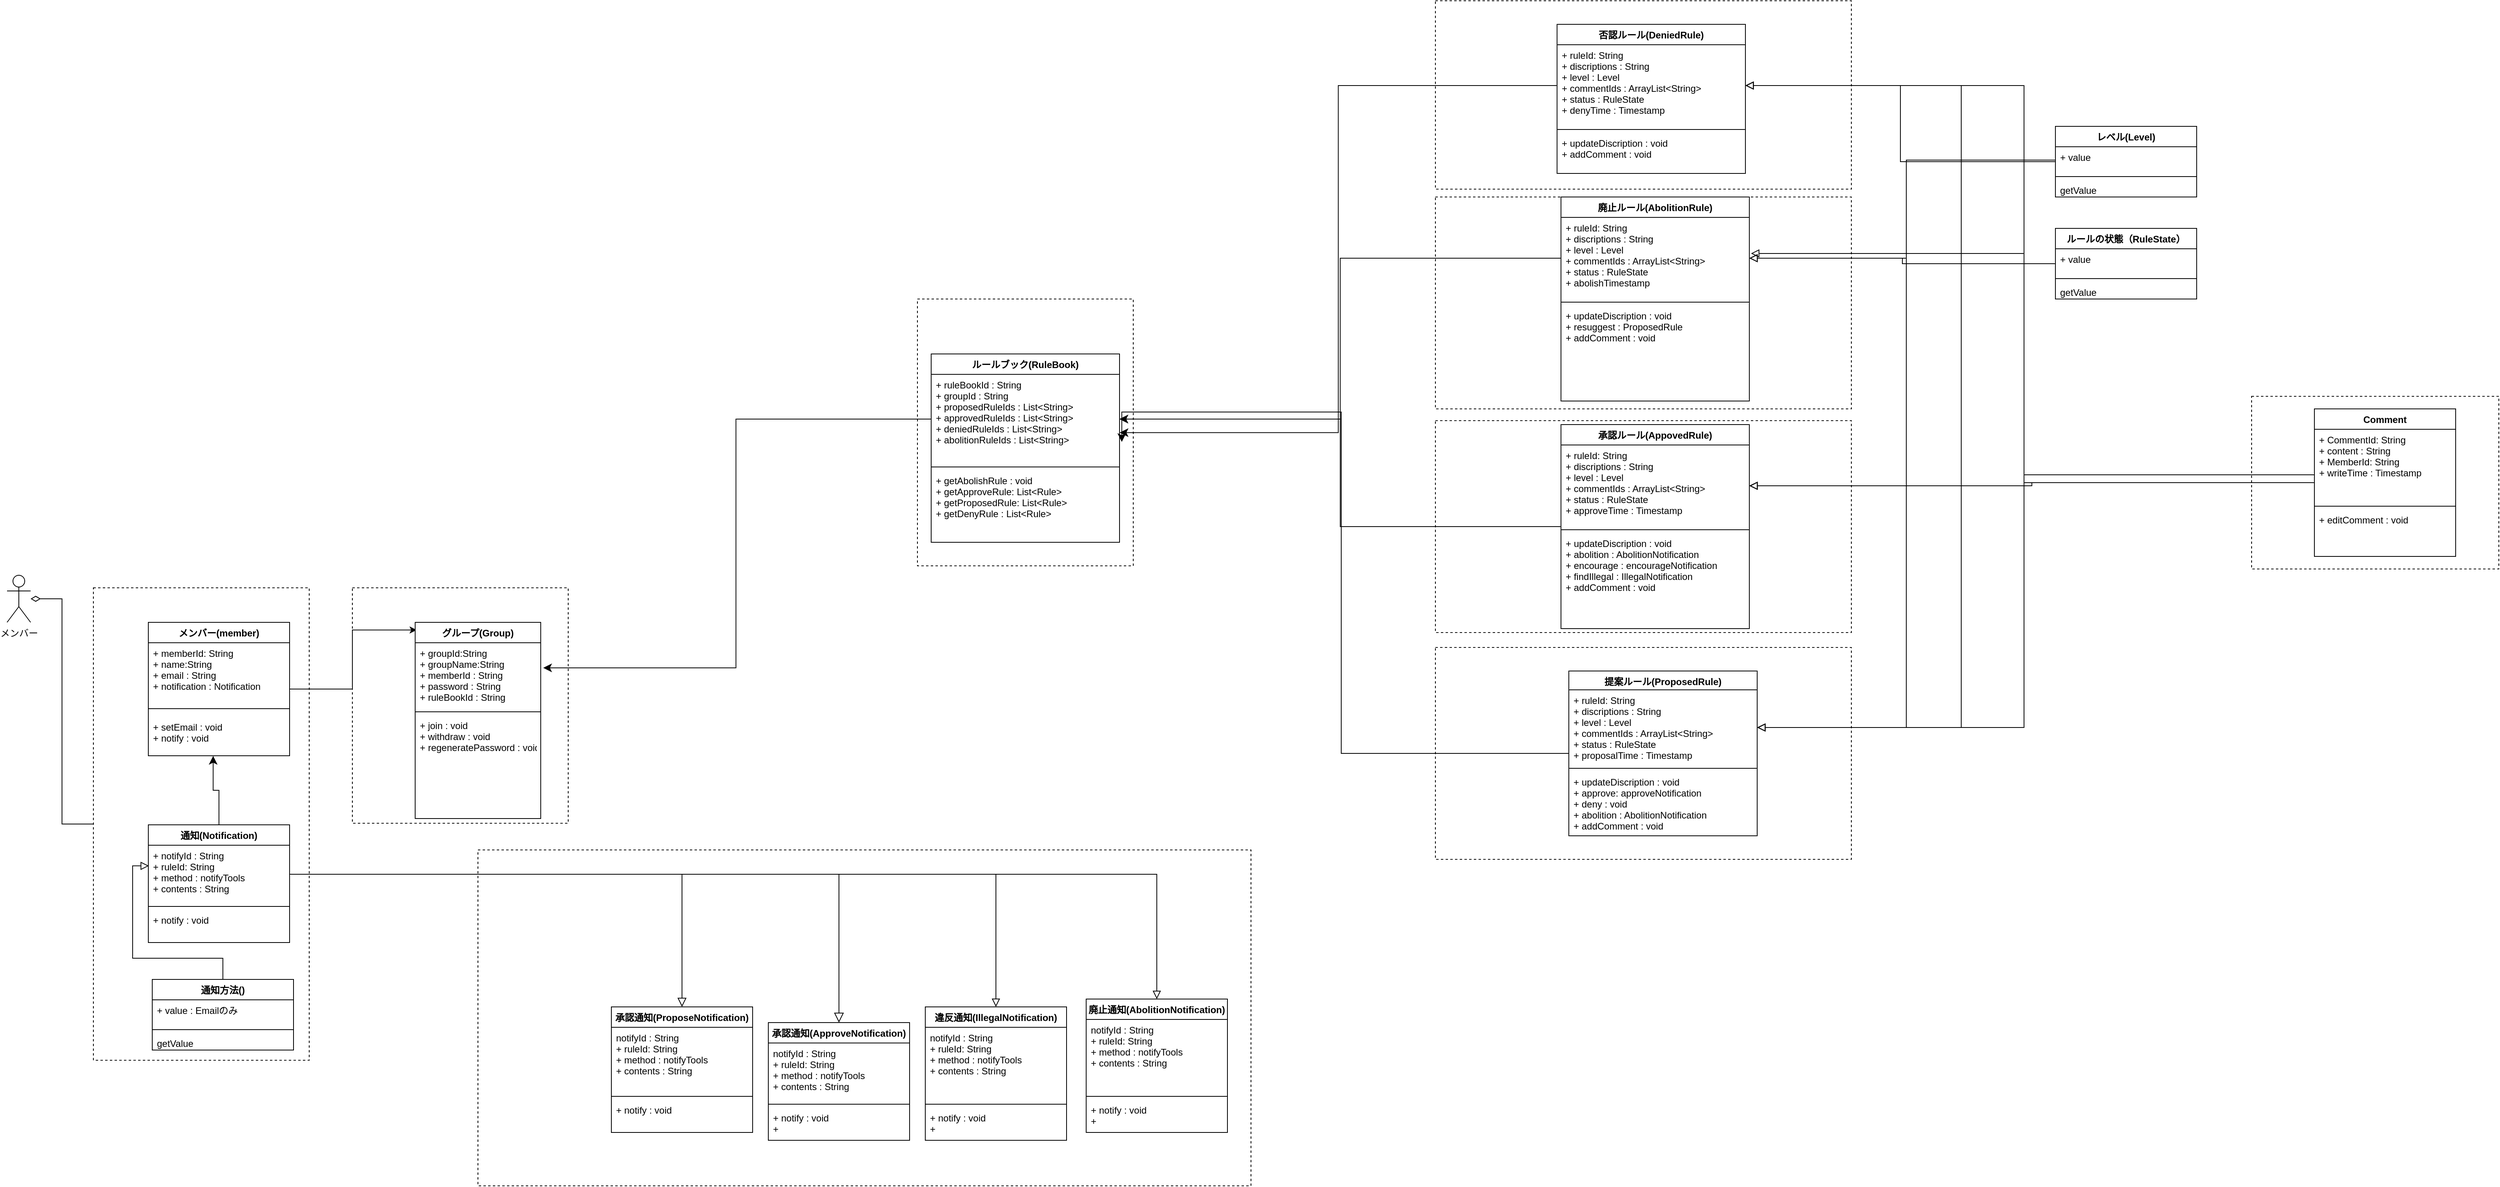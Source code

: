 <mxfile version="20.0.4" type="github">
  <diagram id="R2lEEEUBdFMjLlhIrx00" name="ドメインモデル図">
    <mxGraphModel dx="3044" dy="2280" grid="1" gridSize="10" guides="1" tooltips="1" connect="1" arrows="1" fold="1" page="1" pageScale="1" pageWidth="850" pageHeight="1100" math="0" shadow="0" extFonts="Permanent Marker^https://fonts.googleapis.com/css?family=Permanent+Marker">
      <root>
        <mxCell id="0" />
        <mxCell id="1" parent="0" />
        <mxCell id="LZkpbplSb4T8Yxe4WdQG-126" value="" style="rounded=0;whiteSpace=wrap;html=1;dashed=1;fillColor=none;" parent="1" vertex="1">
          <mxGeometry x="2070" y="-226" width="315" height="220" as="geometry" />
        </mxCell>
        <mxCell id="LZkpbplSb4T8Yxe4WdQG-129" value="" style="rounded=0;whiteSpace=wrap;html=1;dashed=1;fillColor=none;" parent="1" vertex="1">
          <mxGeometry x="-680" y="18" width="275" height="602" as="geometry" />
        </mxCell>
        <mxCell id="7ZaXW5MXk_hvzqbb3CFh-9" value="" style="rounded=0;whiteSpace=wrap;html=1;dashed=1;fillColor=none;" vertex="1" parent="1">
          <mxGeometry x="-190" y="352" width="985" height="428" as="geometry" />
        </mxCell>
        <mxCell id="LZkpbplSb4T8Yxe4WdQG-1" value="メンバー(member)&#xa;" style="swimlane;fontStyle=1;align=center;verticalAlign=top;childLayout=stackLayout;horizontal=1;startSize=26;horizontalStack=0;resizeParent=1;resizeParentMax=0;resizeLast=0;collapsible=1;marginBottom=0;" parent="1" vertex="1">
          <mxGeometry x="-610" y="62" width="180" height="170" as="geometry" />
        </mxCell>
        <mxCell id="LZkpbplSb4T8Yxe4WdQG-2" value="+ memberId: String&#xa;+ name:String&#xa;+ email : String&#xa;+ notification : Notification&#xa;&#xa;&#xa;" style="text;strokeColor=none;fillColor=none;align=left;verticalAlign=top;spacingLeft=4;spacingRight=4;overflow=hidden;rotatable=0;points=[[0,0.5],[1,0.5]];portConstraint=eastwest;" parent="LZkpbplSb4T8Yxe4WdQG-1" vertex="1">
          <mxGeometry y="26" width="180" height="74" as="geometry" />
        </mxCell>
        <mxCell id="LZkpbplSb4T8Yxe4WdQG-3" value="" style="line;strokeWidth=1;fillColor=none;align=left;verticalAlign=middle;spacingTop=-1;spacingLeft=3;spacingRight=3;rotatable=0;labelPosition=right;points=[];portConstraint=eastwest;" parent="LZkpbplSb4T8Yxe4WdQG-1" vertex="1">
          <mxGeometry y="100" width="180" height="20" as="geometry" />
        </mxCell>
        <mxCell id="LZkpbplSb4T8Yxe4WdQG-4" value="+ setEmail : void&#xa;+ notify : void&#xa;&#xa;" style="text;strokeColor=none;fillColor=none;align=left;verticalAlign=top;spacingLeft=4;spacingRight=4;overflow=hidden;rotatable=0;points=[[0,0.5],[1,0.5]];portConstraint=eastwest;" parent="LZkpbplSb4T8Yxe4WdQG-1" vertex="1">
          <mxGeometry y="120" width="180" height="50" as="geometry" />
        </mxCell>
        <mxCell id="7ZaXW5MXk_hvzqbb3CFh-20" value="" style="rounded=0;whiteSpace=wrap;html=1;dashed=1;fillColor=none;" vertex="1" parent="1">
          <mxGeometry x="370" y="-350" width="275" height="340" as="geometry" />
        </mxCell>
        <mxCell id="LZkpbplSb4T8Yxe4WdQG-128" value="" style="rounded=0;whiteSpace=wrap;html=1;dashed=1;fillColor=none;" parent="1" vertex="1">
          <mxGeometry x="-350" y="18" width="275" height="300" as="geometry" />
        </mxCell>
        <mxCell id="-lfu1qbJymrr4VfXlg2W-22" value="メンバー" style="shape=umlActor;verticalLabelPosition=bottom;verticalAlign=top;html=1;outlineConnect=0;" parent="1" vertex="1">
          <mxGeometry x="-790" y="2" width="30" height="60" as="geometry" />
        </mxCell>
        <mxCell id="-lfu1qbJymrr4VfXlg2W-48" style="edgeStyle=orthogonalEdgeStyle;rounded=0;orthogonalLoop=1;jettySize=auto;html=1;endArrow=block;endFill=0;endSize=10;entryX=0.5;entryY=0;entryDx=0;entryDy=0;exitX=1;exitY=0.5;exitDx=0;exitDy=0;" parent="1" target="LZkpbplSb4T8Yxe4WdQG-65" edge="1" source="7ZaXW5MXk_hvzqbb3CFh-30">
          <mxGeometry relative="1" as="geometry">
            <mxPoint x="-90" y="492" as="sourcePoint" />
            <mxPoint x="200" y="592" as="targetPoint" />
          </mxGeometry>
        </mxCell>
        <mxCell id="SwidQcsUc46jRZbSCklb-10" style="edgeStyle=orthogonalEdgeStyle;rounded=0;orthogonalLoop=1;jettySize=auto;html=1;endArrow=block;endFill=0;endSize=9;strokeWidth=1;exitX=1;exitY=0.5;exitDx=0;exitDy=0;" parent="1" source="7ZaXW5MXk_hvzqbb3CFh-30" target="LZkpbplSb4T8Yxe4WdQG-69" edge="1">
          <mxGeometry relative="1" as="geometry">
            <mxPoint x="-70" y="503.95" as="sourcePoint" />
            <mxPoint x="50" y="582" as="targetPoint" />
          </mxGeometry>
        </mxCell>
        <mxCell id="-lfu1qbJymrr4VfXlg2W-32" style="edgeStyle=orthogonalEdgeStyle;rounded=0;orthogonalLoop=1;jettySize=auto;html=1;endArrow=diamondThin;endFill=0;endSize=10;" parent="1" source="LZkpbplSb4T8Yxe4WdQG-129" target="-lfu1qbJymrr4VfXlg2W-22" edge="1">
          <mxGeometry relative="1" as="geometry">
            <mxPoint x="-300" y="428" as="sourcePoint" />
          </mxGeometry>
        </mxCell>
        <mxCell id="7ZaXW5MXk_hvzqbb3CFh-8" style="edgeStyle=orthogonalEdgeStyle;rounded=0;orthogonalLoop=1;jettySize=auto;html=1;entryX=0.012;entryY=0.039;entryDx=0;entryDy=0;entryPerimeter=0;endArrow=classic;endFill=1;" edge="1" parent="1" source="LZkpbplSb4T8Yxe4WdQG-1" target="LZkpbplSb4T8Yxe4WdQG-14">
          <mxGeometry relative="1" as="geometry" />
        </mxCell>
        <mxCell id="LZkpbplSb4T8Yxe4WdQG-14" value="グループ(Group)" style="swimlane;fontStyle=1;align=center;verticalAlign=top;childLayout=stackLayout;horizontal=1;startSize=26;horizontalStack=0;resizeParent=1;resizeParentMax=0;resizeLast=0;collapsible=1;marginBottom=0;" parent="1" vertex="1">
          <mxGeometry x="-270" y="62" width="160" height="250" as="geometry" />
        </mxCell>
        <mxCell id="LZkpbplSb4T8Yxe4WdQG-15" value="+ groupId:String&#xa;+ groupName:String&#xa;+ memberId : String&#xa;+ password : String&#xa;+ ruleBookId : String&#xa;&#xa;&#xa;&#xa;&#xa;" style="text;strokeColor=none;fillColor=none;align=left;verticalAlign=top;spacingLeft=4;spacingRight=4;overflow=hidden;rotatable=0;points=[[0,0.5],[1,0.5]];portConstraint=eastwest;" parent="LZkpbplSb4T8Yxe4WdQG-14" vertex="1">
          <mxGeometry y="26" width="160" height="84" as="geometry" />
        </mxCell>
        <mxCell id="LZkpbplSb4T8Yxe4WdQG-16" value="" style="line;strokeWidth=1;fillColor=none;align=left;verticalAlign=middle;spacingTop=-1;spacingLeft=3;spacingRight=3;rotatable=0;labelPosition=right;points=[];portConstraint=eastwest;" parent="LZkpbplSb4T8Yxe4WdQG-14" vertex="1">
          <mxGeometry y="110" width="160" height="8" as="geometry" />
        </mxCell>
        <mxCell id="LZkpbplSb4T8Yxe4WdQG-17" value="+ join : void&#xa;+ withdraw : void&#xa;+ regeneratePassword : void &#xa;&#xa;" style="text;strokeColor=none;fillColor=none;align=left;verticalAlign=top;spacingLeft=4;spacingRight=4;overflow=hidden;rotatable=0;points=[[0,0.5],[1,0.5]];portConstraint=eastwest;" parent="LZkpbplSb4T8Yxe4WdQG-14" vertex="1">
          <mxGeometry y="118" width="160" height="132" as="geometry" />
        </mxCell>
        <mxCell id="7ZaXW5MXk_hvzqbb3CFh-51" style="edgeStyle=orthogonalEdgeStyle;rounded=0;orthogonalLoop=1;jettySize=auto;html=1;entryX=1;entryY=0.5;entryDx=0;entryDy=0;startArrow=none;startFill=0;endArrow=block;endFill=0;endSize=8;" edge="1" parent="1" source="LZkpbplSb4T8Yxe4WdQG-44" target="LZkpbplSb4T8Yxe4WdQG-89">
          <mxGeometry relative="1" as="geometry">
            <Array as="points">
              <mxPoint x="1780" y="-116" />
              <mxPoint x="1780" y="-622" />
            </Array>
          </mxGeometry>
        </mxCell>
        <mxCell id="7ZaXW5MXk_hvzqbb3CFh-52" style="edgeStyle=orthogonalEdgeStyle;rounded=0;orthogonalLoop=1;jettySize=auto;html=1;entryX=1.009;entryY=0.442;entryDx=0;entryDy=0;entryPerimeter=0;startArrow=none;startFill=0;endArrow=block;endFill=0;endSize=8;" edge="1" parent="1" source="LZkpbplSb4T8Yxe4WdQG-44" target="LZkpbplSb4T8Yxe4WdQG-93">
          <mxGeometry relative="1" as="geometry">
            <Array as="points">
              <mxPoint x="1780" y="-116" />
              <mxPoint x="1780" y="-408" />
            </Array>
          </mxGeometry>
        </mxCell>
        <mxCell id="7ZaXW5MXk_hvzqbb3CFh-53" style="edgeStyle=orthogonalEdgeStyle;rounded=0;orthogonalLoop=1;jettySize=auto;html=1;startArrow=none;startFill=0;endArrow=block;endFill=0;endSize=8;" edge="1" parent="1" source="LZkpbplSb4T8Yxe4WdQG-44" target="LZkpbplSb4T8Yxe4WdQG-85">
          <mxGeometry relative="1" as="geometry" />
        </mxCell>
        <mxCell id="7ZaXW5MXk_hvzqbb3CFh-54" style="edgeStyle=orthogonalEdgeStyle;rounded=0;orthogonalLoop=1;jettySize=auto;html=1;entryX=1;entryY=0.5;entryDx=0;entryDy=0;startArrow=none;startFill=0;endArrow=block;endFill=0;endSize=8;" edge="1" parent="1" source="LZkpbplSb4T8Yxe4WdQG-44" target="LZkpbplSb4T8Yxe4WdQG-97">
          <mxGeometry relative="1" as="geometry">
            <Array as="points">
              <mxPoint x="1780" y="-126" />
              <mxPoint x="1780" y="196" />
            </Array>
          </mxGeometry>
        </mxCell>
        <mxCell id="LZkpbplSb4T8Yxe4WdQG-44" value="Comment" style="swimlane;fontStyle=1;align=center;verticalAlign=top;childLayout=stackLayout;horizontal=1;startSize=26;horizontalStack=0;resizeParent=1;resizeParentMax=0;resizeLast=0;collapsible=1;marginBottom=0;" parent="1" vertex="1">
          <mxGeometry x="2150" y="-210" width="180" height="188" as="geometry" />
        </mxCell>
        <mxCell id="LZkpbplSb4T8Yxe4WdQG-45" value="+ CommentId: String&#xa;+ content : String&#xa;+ MemberId: String&#xa;+ writeTime : Timestamp&#xa;&#xa;" style="text;strokeColor=none;fillColor=none;align=left;verticalAlign=top;spacingLeft=4;spacingRight=4;overflow=hidden;rotatable=0;points=[[0,0.5],[1,0.5]];portConstraint=eastwest;" parent="LZkpbplSb4T8Yxe4WdQG-44" vertex="1">
          <mxGeometry y="26" width="180" height="94" as="geometry" />
        </mxCell>
        <mxCell id="LZkpbplSb4T8Yxe4WdQG-46" value="" style="line;strokeWidth=1;fillColor=none;align=left;verticalAlign=middle;spacingTop=-1;spacingLeft=3;spacingRight=3;rotatable=0;labelPosition=right;points=[];portConstraint=eastwest;" parent="LZkpbplSb4T8Yxe4WdQG-44" vertex="1">
          <mxGeometry y="120" width="180" height="8" as="geometry" />
        </mxCell>
        <mxCell id="LZkpbplSb4T8Yxe4WdQG-47" value="+ editComment : void" style="text;strokeColor=none;fillColor=none;align=left;verticalAlign=top;spacingLeft=4;spacingRight=4;overflow=hidden;rotatable=0;points=[[0,0.5],[1,0.5]];portConstraint=eastwest;" parent="LZkpbplSb4T8Yxe4WdQG-44" vertex="1">
          <mxGeometry y="128" width="180" height="60" as="geometry" />
        </mxCell>
        <mxCell id="7ZaXW5MXk_hvzqbb3CFh-42" style="edgeStyle=orthogonalEdgeStyle;rounded=0;orthogonalLoop=1;jettySize=auto;html=1;startArrow=none;startFill=0;endArrow=block;endFill=0;endSize=8;" edge="1" parent="1" source="LZkpbplSb4T8Yxe4WdQG-48" target="LZkpbplSb4T8Yxe4WdQG-89">
          <mxGeometry relative="1" as="geometry" />
        </mxCell>
        <mxCell id="7ZaXW5MXk_hvzqbb3CFh-43" style="edgeStyle=orthogonalEdgeStyle;rounded=0;orthogonalLoop=1;jettySize=auto;html=1;startArrow=none;startFill=0;endArrow=block;endFill=0;endSize=8;" edge="1" parent="1" source="LZkpbplSb4T8Yxe4WdQG-48" target="LZkpbplSb4T8Yxe4WdQG-93">
          <mxGeometry relative="1" as="geometry">
            <Array as="points">
              <mxPoint x="1630" y="-525" />
              <mxPoint x="1630" y="-402" />
            </Array>
          </mxGeometry>
        </mxCell>
        <mxCell id="7ZaXW5MXk_hvzqbb3CFh-44" style="edgeStyle=orthogonalEdgeStyle;rounded=0;orthogonalLoop=1;jettySize=auto;html=1;entryX=1;entryY=0.5;entryDx=0;entryDy=0;startArrow=none;startFill=0;endArrow=block;endFill=0;endSize=8;" edge="1" parent="1" source="LZkpbplSb4T8Yxe4WdQG-48" target="LZkpbplSb4T8Yxe4WdQG-85">
          <mxGeometry relative="1" as="geometry">
            <Array as="points">
              <mxPoint x="1630" y="-525" />
              <mxPoint x="1630" y="-112" />
            </Array>
          </mxGeometry>
        </mxCell>
        <mxCell id="LZkpbplSb4T8Yxe4WdQG-48" value="レベル(Level)" style="swimlane;fontStyle=1;align=center;verticalAlign=top;childLayout=stackLayout;horizontal=1;startSize=26;horizontalStack=0;resizeParent=1;resizeParentMax=0;resizeLast=0;collapsible=1;marginBottom=0;" parent="1" vertex="1">
          <mxGeometry x="1820" y="-570" width="180" height="90" as="geometry" />
        </mxCell>
        <mxCell id="LZkpbplSb4T8Yxe4WdQG-49" value="+ value" style="text;strokeColor=none;fillColor=none;align=left;verticalAlign=top;spacingLeft=4;spacingRight=4;overflow=hidden;rotatable=0;points=[[0,0.5],[1,0.5]];portConstraint=eastwest;" parent="LZkpbplSb4T8Yxe4WdQG-48" vertex="1">
          <mxGeometry y="26" width="180" height="34" as="geometry" />
        </mxCell>
        <mxCell id="LZkpbplSb4T8Yxe4WdQG-50" value="" style="line;strokeWidth=1;fillColor=none;align=left;verticalAlign=middle;spacingTop=-1;spacingLeft=3;spacingRight=3;rotatable=0;labelPosition=right;points=[];portConstraint=eastwest;" parent="LZkpbplSb4T8Yxe4WdQG-48" vertex="1">
          <mxGeometry y="60" width="180" height="8" as="geometry" />
        </mxCell>
        <mxCell id="LZkpbplSb4T8Yxe4WdQG-51" value="getValue&#xa;&#xa;&#xa; " style="text;strokeColor=none;fillColor=none;align=left;verticalAlign=top;spacingLeft=4;spacingRight=4;overflow=hidden;rotatable=0;points=[[0,0.5],[1,0.5]];portConstraint=eastwest;" parent="LZkpbplSb4T8Yxe4WdQG-48" vertex="1">
          <mxGeometry y="68" width="180" height="22" as="geometry" />
        </mxCell>
        <mxCell id="LZkpbplSb4T8Yxe4WdQG-61" value="違反通知(IllegalNotification)" style="swimlane;fontStyle=1;align=center;verticalAlign=top;childLayout=stackLayout;horizontal=1;startSize=26;horizontalStack=0;resizeParent=1;resizeParentMax=0;resizeLast=0;collapsible=1;marginBottom=0;" parent="1" vertex="1">
          <mxGeometry x="380" y="552" width="180" height="170" as="geometry" />
        </mxCell>
        <mxCell id="LZkpbplSb4T8Yxe4WdQG-62" value=" notifyId : String&#xa;+ ruleId: String&#xa;+ method : notifyTools&#xa;+ contents : String" style="text;strokeColor=none;fillColor=none;align=left;verticalAlign=top;spacingLeft=4;spacingRight=4;overflow=hidden;rotatable=0;points=[[0,0.5],[1,0.5]];portConstraint=eastwest;" parent="LZkpbplSb4T8Yxe4WdQG-61" vertex="1">
          <mxGeometry y="26" width="180" height="94" as="geometry" />
        </mxCell>
        <mxCell id="LZkpbplSb4T8Yxe4WdQG-63" value="" style="line;strokeWidth=1;fillColor=none;align=left;verticalAlign=middle;spacingTop=-1;spacingLeft=3;spacingRight=3;rotatable=0;labelPosition=right;points=[];portConstraint=eastwest;" parent="LZkpbplSb4T8Yxe4WdQG-61" vertex="1">
          <mxGeometry y="120" width="180" height="8" as="geometry" />
        </mxCell>
        <mxCell id="LZkpbplSb4T8Yxe4WdQG-64" value="+ notify : void&#xa;+ &#xa;" style="text;strokeColor=none;fillColor=none;align=left;verticalAlign=top;spacingLeft=4;spacingRight=4;overflow=hidden;rotatable=0;points=[[0,0.5],[1,0.5]];portConstraint=eastwest;" parent="LZkpbplSb4T8Yxe4WdQG-61" vertex="1">
          <mxGeometry y="128" width="180" height="42" as="geometry" />
        </mxCell>
        <mxCell id="LZkpbplSb4T8Yxe4WdQG-65" value="承認通知(ApproveNotification)" style="swimlane;fontStyle=1;align=center;verticalAlign=top;childLayout=stackLayout;horizontal=1;startSize=26;horizontalStack=0;resizeParent=1;resizeParentMax=0;resizeLast=0;collapsible=1;marginBottom=0;" parent="1" vertex="1">
          <mxGeometry x="180" y="572" width="180" height="150" as="geometry" />
        </mxCell>
        <mxCell id="LZkpbplSb4T8Yxe4WdQG-66" value=" notifyId : String&#xa;+ ruleId: String&#xa;+ method : notifyTools&#xa;+ contents : String" style="text;strokeColor=none;fillColor=none;align=left;verticalAlign=top;spacingLeft=4;spacingRight=4;overflow=hidden;rotatable=0;points=[[0,0.5],[1,0.5]];portConstraint=eastwest;" parent="LZkpbplSb4T8Yxe4WdQG-65" vertex="1">
          <mxGeometry y="26" width="180" height="74" as="geometry" />
        </mxCell>
        <mxCell id="LZkpbplSb4T8Yxe4WdQG-67" value="" style="line;strokeWidth=1;fillColor=none;align=left;verticalAlign=middle;spacingTop=-1;spacingLeft=3;spacingRight=3;rotatable=0;labelPosition=right;points=[];portConstraint=eastwest;" parent="LZkpbplSb4T8Yxe4WdQG-65" vertex="1">
          <mxGeometry y="100" width="180" height="8" as="geometry" />
        </mxCell>
        <mxCell id="LZkpbplSb4T8Yxe4WdQG-68" value="+ notify : void&#xa;+ &#xa;" style="text;strokeColor=none;fillColor=none;align=left;verticalAlign=top;spacingLeft=4;spacingRight=4;overflow=hidden;rotatable=0;points=[[0,0.5],[1,0.5]];portConstraint=eastwest;" parent="LZkpbplSb4T8Yxe4WdQG-65" vertex="1">
          <mxGeometry y="108" width="180" height="42" as="geometry" />
        </mxCell>
        <mxCell id="LZkpbplSb4T8Yxe4WdQG-69" value="承認通知(ProposeNotification)" style="swimlane;fontStyle=1;align=center;verticalAlign=top;childLayout=stackLayout;horizontal=1;startSize=26;horizontalStack=0;resizeParent=1;resizeParentMax=0;resizeLast=0;collapsible=1;marginBottom=0;" parent="1" vertex="1">
          <mxGeometry x="-20" y="552" width="180" height="160" as="geometry" />
        </mxCell>
        <mxCell id="LZkpbplSb4T8Yxe4WdQG-70" value=" notifyId : String&#xa;+ ruleId: String&#xa;+ method : notifyTools&#xa;+ contents : String" style="text;strokeColor=none;fillColor=none;align=left;verticalAlign=top;spacingLeft=4;spacingRight=4;overflow=hidden;rotatable=0;points=[[0,0.5],[1,0.5]];portConstraint=eastwest;" parent="LZkpbplSb4T8Yxe4WdQG-69" vertex="1">
          <mxGeometry y="26" width="180" height="84" as="geometry" />
        </mxCell>
        <mxCell id="LZkpbplSb4T8Yxe4WdQG-71" value="" style="line;strokeWidth=1;fillColor=none;align=left;verticalAlign=middle;spacingTop=-1;spacingLeft=3;spacingRight=3;rotatable=0;labelPosition=right;points=[];portConstraint=eastwest;" parent="LZkpbplSb4T8Yxe4WdQG-69" vertex="1">
          <mxGeometry y="110" width="180" height="8" as="geometry" />
        </mxCell>
        <mxCell id="LZkpbplSb4T8Yxe4WdQG-72" value="+ notify : void&#xa;" style="text;strokeColor=none;fillColor=none;align=left;verticalAlign=top;spacingLeft=4;spacingRight=4;overflow=hidden;rotatable=0;points=[[0,0.5],[1,0.5]];portConstraint=eastwest;" parent="LZkpbplSb4T8Yxe4WdQG-69" vertex="1">
          <mxGeometry y="118" width="180" height="42" as="geometry" />
        </mxCell>
        <mxCell id="LZkpbplSb4T8Yxe4WdQG-73" value="廃止通知(AbolitionNotification)" style="swimlane;fontStyle=1;align=center;verticalAlign=top;childLayout=stackLayout;horizontal=1;startSize=26;horizontalStack=0;resizeParent=1;resizeParentMax=0;resizeLast=0;collapsible=1;marginBottom=0;" parent="1" vertex="1">
          <mxGeometry x="585" y="542" width="180" height="170" as="geometry" />
        </mxCell>
        <mxCell id="LZkpbplSb4T8Yxe4WdQG-74" value=" notifyId : String&#xa;+ ruleId: String&#xa;+ method : notifyTools&#xa;+ contents : String" style="text;strokeColor=none;fillColor=none;align=left;verticalAlign=top;spacingLeft=4;spacingRight=4;overflow=hidden;rotatable=0;points=[[0,0.5],[1,0.5]];portConstraint=eastwest;" parent="LZkpbplSb4T8Yxe4WdQG-73" vertex="1">
          <mxGeometry y="26" width="180" height="94" as="geometry" />
        </mxCell>
        <mxCell id="LZkpbplSb4T8Yxe4WdQG-75" value="" style="line;strokeWidth=1;fillColor=none;align=left;verticalAlign=middle;spacingTop=-1;spacingLeft=3;spacingRight=3;rotatable=0;labelPosition=right;points=[];portConstraint=eastwest;" parent="LZkpbplSb4T8Yxe4WdQG-73" vertex="1">
          <mxGeometry y="120" width="180" height="8" as="geometry" />
        </mxCell>
        <mxCell id="LZkpbplSb4T8Yxe4WdQG-76" value="+ notify : void&#xa;+ &#xa;" style="text;strokeColor=none;fillColor=none;align=left;verticalAlign=top;spacingLeft=4;spacingRight=4;overflow=hidden;rotatable=0;points=[[0,0.5],[1,0.5]];portConstraint=eastwest;" parent="LZkpbplSb4T8Yxe4WdQG-73" vertex="1">
          <mxGeometry y="128" width="180" height="42" as="geometry" />
        </mxCell>
        <mxCell id="7ZaXW5MXk_hvzqbb3CFh-27" style="edgeStyle=orthogonalEdgeStyle;rounded=0;orthogonalLoop=1;jettySize=auto;html=1;entryX=1;entryY=0.5;entryDx=0;entryDy=0;endArrow=classic;endFill=1;endSize=8;" edge="1" parent="1" source="LZkpbplSb4T8Yxe4WdQG-84" target="7ZaXW5MXk_hvzqbb3CFh-16">
          <mxGeometry relative="1" as="geometry" />
        </mxCell>
        <mxCell id="LZkpbplSb4T8Yxe4WdQG-84" value="承認ルール(AppovedRule)" style="swimlane;fontStyle=1;align=center;verticalAlign=top;childLayout=stackLayout;horizontal=1;startSize=26;horizontalStack=0;resizeParent=1;resizeParentMax=0;resizeLast=0;collapsible=1;marginBottom=0;" parent="1" vertex="1">
          <mxGeometry x="1190" y="-190" width="240" height="260" as="geometry" />
        </mxCell>
        <mxCell id="LZkpbplSb4T8Yxe4WdQG-85" value="+ ruleId: String&#xa;+ discriptions : String&#xa;+ level : Level&#xa;+ commentIds : ArrayList&lt;String&gt;&#xa;+ status : RuleState&#xa;+ approveTime : Timestamp&#xa;&#xa;&#xa;&#xa;" style="text;strokeColor=none;fillColor=none;align=left;verticalAlign=top;spacingLeft=4;spacingRight=4;overflow=hidden;rotatable=0;points=[[0,0.5],[1,0.5]];portConstraint=eastwest;" parent="LZkpbplSb4T8Yxe4WdQG-84" vertex="1">
          <mxGeometry y="26" width="240" height="104" as="geometry" />
        </mxCell>
        <mxCell id="LZkpbplSb4T8Yxe4WdQG-86" value="" style="line;strokeWidth=1;fillColor=none;align=left;verticalAlign=middle;spacingTop=-1;spacingLeft=3;spacingRight=3;rotatable=0;labelPosition=right;points=[];portConstraint=eastwest;" parent="LZkpbplSb4T8Yxe4WdQG-84" vertex="1">
          <mxGeometry y="130" width="240" height="8" as="geometry" />
        </mxCell>
        <mxCell id="LZkpbplSb4T8Yxe4WdQG-87" value="+ updateDiscription : void&#xa;+ abolition : AbolitionNotification&#xa;+ encourage : encourageNotification&#xa;+ findIllegal : IllegalNotification&#xa;+ addComment : void&#xa; " style="text;strokeColor=none;fillColor=none;align=left;verticalAlign=top;spacingLeft=4;spacingRight=4;overflow=hidden;rotatable=0;points=[[0,0.5],[1,0.5]];portConstraint=eastwest;" parent="LZkpbplSb4T8Yxe4WdQG-84" vertex="1">
          <mxGeometry y="138" width="240" height="122" as="geometry" />
        </mxCell>
        <mxCell id="LZkpbplSb4T8Yxe4WdQG-88" value="否認ルール(DeniedRule)" style="swimlane;fontStyle=1;align=center;verticalAlign=top;childLayout=stackLayout;horizontal=1;startSize=26;horizontalStack=0;resizeParent=1;resizeParentMax=0;resizeLast=0;collapsible=1;marginBottom=0;" parent="1" vertex="1">
          <mxGeometry x="1185" y="-700" width="240" height="190" as="geometry" />
        </mxCell>
        <mxCell id="LZkpbplSb4T8Yxe4WdQG-89" value="+ ruleId: String&#xa;+ discriptions : String&#xa;+ level : Level&#xa;+ commentIds : ArrayList&lt;String&gt;&#xa;+ status : RuleState&#xa;+ denyTime : Timestamp&#xa;&#xa;" style="text;strokeColor=none;fillColor=none;align=left;verticalAlign=top;spacingLeft=4;spacingRight=4;overflow=hidden;rotatable=0;points=[[0,0.5],[1,0.5]];portConstraint=eastwest;" parent="LZkpbplSb4T8Yxe4WdQG-88" vertex="1">
          <mxGeometry y="26" width="240" height="104" as="geometry" />
        </mxCell>
        <mxCell id="LZkpbplSb4T8Yxe4WdQG-90" value="" style="line;strokeWidth=1;fillColor=none;align=left;verticalAlign=middle;spacingTop=-1;spacingLeft=3;spacingRight=3;rotatable=0;labelPosition=right;points=[];portConstraint=eastwest;" parent="LZkpbplSb4T8Yxe4WdQG-88" vertex="1">
          <mxGeometry y="130" width="240" height="8" as="geometry" />
        </mxCell>
        <mxCell id="LZkpbplSb4T8Yxe4WdQG-91" value="+ updateDiscription : void&#xa;+ addComment : void " style="text;strokeColor=none;fillColor=none;align=left;verticalAlign=top;spacingLeft=4;spacingRight=4;overflow=hidden;rotatable=0;points=[[0,0.5],[1,0.5]];portConstraint=eastwest;" parent="LZkpbplSb4T8Yxe4WdQG-88" vertex="1">
          <mxGeometry y="138" width="240" height="52" as="geometry" />
        </mxCell>
        <mxCell id="LZkpbplSb4T8Yxe4WdQG-92" value="廃止ルール(AbolitionRule)" style="swimlane;fontStyle=1;align=center;verticalAlign=top;childLayout=stackLayout;horizontal=1;startSize=26;horizontalStack=0;resizeParent=1;resizeParentMax=0;resizeLast=0;collapsible=1;marginBottom=0;" parent="1" vertex="1">
          <mxGeometry x="1190" y="-480" width="240" height="260" as="geometry" />
        </mxCell>
        <mxCell id="LZkpbplSb4T8Yxe4WdQG-93" value="+ ruleId: String&#xa;+ discriptions : String&#xa;+ level : Level&#xa;+ commentIds : ArrayList&lt;String&gt;&#xa;+ status : RuleState&#xa;+ abolishTimestamp " style="text;strokeColor=none;fillColor=none;align=left;verticalAlign=top;spacingLeft=4;spacingRight=4;overflow=hidden;rotatable=0;points=[[0,0.5],[1,0.5]];portConstraint=eastwest;" parent="LZkpbplSb4T8Yxe4WdQG-92" vertex="1">
          <mxGeometry y="26" width="240" height="104" as="geometry" />
        </mxCell>
        <mxCell id="LZkpbplSb4T8Yxe4WdQG-94" value="" style="line;strokeWidth=1;fillColor=none;align=left;verticalAlign=middle;spacingTop=-1;spacingLeft=3;spacingRight=3;rotatable=0;labelPosition=right;points=[];portConstraint=eastwest;" parent="LZkpbplSb4T8Yxe4WdQG-92" vertex="1">
          <mxGeometry y="130" width="240" height="8" as="geometry" />
        </mxCell>
        <mxCell id="LZkpbplSb4T8Yxe4WdQG-95" value="+ updateDiscription : void&#xa;+ resuggest : ProposedRule&#xa;+ addComment : void" style="text;strokeColor=none;fillColor=none;align=left;verticalAlign=top;spacingLeft=4;spacingRight=4;overflow=hidden;rotatable=0;points=[[0,0.5],[1,0.5]];portConstraint=eastwest;" parent="LZkpbplSb4T8Yxe4WdQG-92" vertex="1">
          <mxGeometry y="138" width="240" height="122" as="geometry" />
        </mxCell>
        <mxCell id="7ZaXW5MXk_hvzqbb3CFh-28" style="edgeStyle=orthogonalEdgeStyle;rounded=0;orthogonalLoop=1;jettySize=auto;html=1;entryX=1.012;entryY=0.755;entryDx=0;entryDy=0;entryPerimeter=0;endArrow=classic;endFill=1;endSize=8;" edge="1" parent="1" source="LZkpbplSb4T8Yxe4WdQG-96" target="7ZaXW5MXk_hvzqbb3CFh-16">
          <mxGeometry relative="1" as="geometry">
            <Array as="points">
              <mxPoint x="910" y="229" />
              <mxPoint x="910" y="-206" />
            </Array>
          </mxGeometry>
        </mxCell>
        <mxCell id="LZkpbplSb4T8Yxe4WdQG-96" value="提案ルール(ProposedRule)" style="swimlane;fontStyle=1;align=center;verticalAlign=top;childLayout=stackLayout;horizontal=1;startSize=24;horizontalStack=0;resizeParent=1;resizeParentMax=0;resizeLast=0;collapsible=1;marginBottom=0;" parent="1" vertex="1">
          <mxGeometry x="1200" y="124" width="240" height="210" as="geometry">
            <mxRectangle x="450" y="-180" width="180" height="30" as="alternateBounds" />
          </mxGeometry>
        </mxCell>
        <mxCell id="LZkpbplSb4T8Yxe4WdQG-97" value="+ ruleId: String&#xa;+ discriptions : String&#xa;+ level : Level&#xa;+ commentIds : ArrayList&lt;String&gt;&#xa;+ status : RuleState&#xa;+ proposalTime : Timestamp&#xa;&#xa;&#xa;&#xa;" style="text;strokeColor=none;fillColor=none;align=left;verticalAlign=top;spacingLeft=4;spacingRight=4;overflow=hidden;rotatable=0;points=[[0,0.5],[1,0.5]];portConstraint=eastwest;" parent="LZkpbplSb4T8Yxe4WdQG-96" vertex="1">
          <mxGeometry y="24" width="240" height="96" as="geometry" />
        </mxCell>
        <mxCell id="LZkpbplSb4T8Yxe4WdQG-98" value="" style="line;strokeWidth=1;fillColor=none;align=left;verticalAlign=middle;spacingTop=-1;spacingLeft=3;spacingRight=3;rotatable=0;labelPosition=right;points=[];portConstraint=eastwest;" parent="LZkpbplSb4T8Yxe4WdQG-96" vertex="1">
          <mxGeometry y="120" width="240" height="8" as="geometry" />
        </mxCell>
        <mxCell id="LZkpbplSb4T8Yxe4WdQG-99" value="+ updateDiscription : void&#xa;+ approve: approveNotification&#xa;+ deny : void&#xa;+ abolition : AbolitionNotification&#xa;+ addComment : void&#xa;" style="text;strokeColor=none;fillColor=none;align=left;verticalAlign=top;spacingLeft=4;spacingRight=4;overflow=hidden;rotatable=0;points=[[0,0.5],[1,0.5]];portConstraint=eastwest;" parent="LZkpbplSb4T8Yxe4WdQG-96" vertex="1">
          <mxGeometry y="128" width="240" height="82" as="geometry" />
        </mxCell>
        <mxCell id="7ZaXW5MXk_hvzqbb3CFh-46" style="edgeStyle=orthogonalEdgeStyle;rounded=0;orthogonalLoop=1;jettySize=auto;html=1;entryX=1;entryY=0.5;entryDx=0;entryDy=0;startArrow=none;startFill=0;endArrow=block;endFill=0;endSize=8;" edge="1" parent="1" source="7ZaXW5MXk_hvzqbb3CFh-10" target="LZkpbplSb4T8Yxe4WdQG-89">
          <mxGeometry relative="1" as="geometry">
            <Array as="points">
              <mxPoint x="1700" y="-395" />
              <mxPoint x="1700" y="-622" />
            </Array>
          </mxGeometry>
        </mxCell>
        <mxCell id="7ZaXW5MXk_hvzqbb3CFh-47" style="edgeStyle=orthogonalEdgeStyle;rounded=0;orthogonalLoop=1;jettySize=auto;html=1;startArrow=none;startFill=0;endArrow=block;endFill=0;endSize=8;" edge="1" parent="1" source="7ZaXW5MXk_hvzqbb3CFh-10" target="LZkpbplSb4T8Yxe4WdQG-93">
          <mxGeometry relative="1" as="geometry" />
        </mxCell>
        <mxCell id="7ZaXW5MXk_hvzqbb3CFh-48" style="edgeStyle=orthogonalEdgeStyle;rounded=0;orthogonalLoop=1;jettySize=auto;html=1;startArrow=none;startFill=0;endArrow=block;endFill=0;endSize=8;" edge="1" parent="1" source="7ZaXW5MXk_hvzqbb3CFh-10" target="LZkpbplSb4T8Yxe4WdQG-85">
          <mxGeometry relative="1" as="geometry">
            <Array as="points">
              <mxPoint x="1700" y="-395" />
              <mxPoint x="1700" y="-112" />
            </Array>
          </mxGeometry>
        </mxCell>
        <mxCell id="7ZaXW5MXk_hvzqbb3CFh-49" style="edgeStyle=orthogonalEdgeStyle;rounded=0;orthogonalLoop=1;jettySize=auto;html=1;startArrow=none;startFill=0;endArrow=block;endFill=0;endSize=8;" edge="1" parent="1" source="7ZaXW5MXk_hvzqbb3CFh-10" target="LZkpbplSb4T8Yxe4WdQG-97">
          <mxGeometry relative="1" as="geometry">
            <Array as="points">
              <mxPoint x="1700" y="-395" />
              <mxPoint x="1700" y="196" />
            </Array>
          </mxGeometry>
        </mxCell>
        <mxCell id="7ZaXW5MXk_hvzqbb3CFh-10" value="ルールの状態（RuleState）" style="swimlane;fontStyle=1;align=center;verticalAlign=top;childLayout=stackLayout;horizontal=1;startSize=26;horizontalStack=0;resizeParent=1;resizeParentMax=0;resizeLast=0;collapsible=1;marginBottom=0;" vertex="1" parent="1">
          <mxGeometry x="1820" y="-440" width="180" height="90" as="geometry" />
        </mxCell>
        <mxCell id="7ZaXW5MXk_hvzqbb3CFh-11" value="+ value" style="text;strokeColor=none;fillColor=none;align=left;verticalAlign=top;spacingLeft=4;spacingRight=4;overflow=hidden;rotatable=0;points=[[0,0.5],[1,0.5]];portConstraint=eastwest;" vertex="1" parent="7ZaXW5MXk_hvzqbb3CFh-10">
          <mxGeometry y="26" width="180" height="34" as="geometry" />
        </mxCell>
        <mxCell id="7ZaXW5MXk_hvzqbb3CFh-12" value="" style="line;strokeWidth=1;fillColor=none;align=left;verticalAlign=middle;spacingTop=-1;spacingLeft=3;spacingRight=3;rotatable=0;labelPosition=right;points=[];portConstraint=eastwest;" vertex="1" parent="7ZaXW5MXk_hvzqbb3CFh-10">
          <mxGeometry y="60" width="180" height="8" as="geometry" />
        </mxCell>
        <mxCell id="7ZaXW5MXk_hvzqbb3CFh-13" value="getValue&#xa;&#xa;&#xa; " style="text;strokeColor=none;fillColor=none;align=left;verticalAlign=top;spacingLeft=4;spacingRight=4;overflow=hidden;rotatable=0;points=[[0,0.5],[1,0.5]];portConstraint=eastwest;" vertex="1" parent="7ZaXW5MXk_hvzqbb3CFh-10">
          <mxGeometry y="68" width="180" height="22" as="geometry" />
        </mxCell>
        <mxCell id="7ZaXW5MXk_hvzqbb3CFh-15" value="ルールブック(RuleBook)" style="swimlane;fontStyle=1;align=center;verticalAlign=top;childLayout=stackLayout;horizontal=1;startSize=26;horizontalStack=0;resizeParent=1;resizeParentMax=0;resizeLast=0;collapsible=1;marginBottom=0;" vertex="1" parent="1">
          <mxGeometry x="387.5" y="-280" width="240" height="240" as="geometry" />
        </mxCell>
        <mxCell id="7ZaXW5MXk_hvzqbb3CFh-16" value="+ ruleBookId : String&#xa;+ groupId : String&#xa;+ proposedRuleIds : List&lt;String&gt;&#xa;+ approvedRuleIds : List&lt;String&gt;&#xa;+ deniedRuleIds : List&lt;String&gt;&#xa;+ abolitionRuleIds : List&lt;String&gt;&#xa;&#xa;&#xa;" style="text;strokeColor=none;fillColor=none;align=left;verticalAlign=top;spacingLeft=4;spacingRight=4;overflow=hidden;rotatable=0;points=[[0,0.5],[1,0.5]];portConstraint=eastwest;" vertex="1" parent="7ZaXW5MXk_hvzqbb3CFh-15">
          <mxGeometry y="26" width="240" height="114" as="geometry" />
        </mxCell>
        <mxCell id="7ZaXW5MXk_hvzqbb3CFh-17" value="" style="line;strokeWidth=1;fillColor=none;align=left;verticalAlign=middle;spacingTop=-1;spacingLeft=3;spacingRight=3;rotatable=0;labelPosition=right;points=[];portConstraint=eastwest;" vertex="1" parent="7ZaXW5MXk_hvzqbb3CFh-15">
          <mxGeometry y="140" width="240" height="8" as="geometry" />
        </mxCell>
        <mxCell id="7ZaXW5MXk_hvzqbb3CFh-18" value="+ getAbolishRule : void&#xa;+ getApproveRule: List&lt;Rule&gt;&#xa;+ getProposedRule: List&lt;Rule&gt;&#xa;+ getDenyRule : List&lt;Rule&gt;&#xa;&#xa;&#xa;&#xa;" style="text;strokeColor=none;fillColor=none;align=left;verticalAlign=top;spacingLeft=4;spacingRight=4;overflow=hidden;rotatable=0;points=[[0,0.5],[1,0.5]];portConstraint=eastwest;" vertex="1" parent="7ZaXW5MXk_hvzqbb3CFh-15">
          <mxGeometry y="148" width="240" height="92" as="geometry" />
        </mxCell>
        <mxCell id="7ZaXW5MXk_hvzqbb3CFh-19" style="edgeStyle=orthogonalEdgeStyle;rounded=0;orthogonalLoop=1;jettySize=auto;html=1;entryX=1.02;entryY=0.381;entryDx=0;entryDy=0;entryPerimeter=0;endArrow=classic;endFill=1;endSize=8;" edge="1" parent="1" source="7ZaXW5MXk_hvzqbb3CFh-16" target="LZkpbplSb4T8Yxe4WdQG-15">
          <mxGeometry relative="1" as="geometry" />
        </mxCell>
        <mxCell id="7ZaXW5MXk_hvzqbb3CFh-25" style="edgeStyle=orthogonalEdgeStyle;rounded=0;orthogonalLoop=1;jettySize=auto;html=1;entryX=1.001;entryY=0.651;entryDx=0;entryDy=0;entryPerimeter=0;endArrow=classic;endFill=1;endSize=8;" edge="1" parent="1" source="LZkpbplSb4T8Yxe4WdQG-89" target="7ZaXW5MXk_hvzqbb3CFh-16">
          <mxGeometry relative="1" as="geometry" />
        </mxCell>
        <mxCell id="7ZaXW5MXk_hvzqbb3CFh-26" style="edgeStyle=orthogonalEdgeStyle;rounded=0;orthogonalLoop=1;jettySize=auto;html=1;endArrow=classic;endFill=1;endSize=8;" edge="1" parent="1" source="LZkpbplSb4T8Yxe4WdQG-93" target="7ZaXW5MXk_hvzqbb3CFh-16">
          <mxGeometry relative="1" as="geometry" />
        </mxCell>
        <mxCell id="7ZaXW5MXk_hvzqbb3CFh-33" style="edgeStyle=orthogonalEdgeStyle;rounded=0;orthogonalLoop=1;jettySize=auto;html=1;entryX=0.459;entryY=1.005;entryDx=0;entryDy=0;entryPerimeter=0;endArrow=classic;endFill=1;endSize=8;" edge="1" parent="1" source="7ZaXW5MXk_hvzqbb3CFh-29" target="LZkpbplSb4T8Yxe4WdQG-4">
          <mxGeometry relative="1" as="geometry" />
        </mxCell>
        <mxCell id="7ZaXW5MXk_hvzqbb3CFh-29" value="通知(Notification)" style="swimlane;fontStyle=1;align=center;verticalAlign=top;childLayout=stackLayout;horizontal=1;startSize=26;horizontalStack=0;resizeParent=1;resizeParentMax=0;resizeLast=0;collapsible=1;marginBottom=0;" vertex="1" parent="1">
          <mxGeometry x="-610" y="320" width="180" height="150" as="geometry" />
        </mxCell>
        <mxCell id="7ZaXW5MXk_hvzqbb3CFh-30" value="+ notifyId : String&#xa;+ ruleId: String&#xa;+ method : notifyTools&#xa;+ contents : String  " style="text;strokeColor=none;fillColor=none;align=left;verticalAlign=top;spacingLeft=4;spacingRight=4;overflow=hidden;rotatable=0;points=[[0,0.5],[1,0.5]];portConstraint=eastwest;" vertex="1" parent="7ZaXW5MXk_hvzqbb3CFh-29">
          <mxGeometry y="26" width="180" height="74" as="geometry" />
        </mxCell>
        <mxCell id="7ZaXW5MXk_hvzqbb3CFh-31" value="" style="line;strokeWidth=1;fillColor=none;align=left;verticalAlign=middle;spacingTop=-1;spacingLeft=3;spacingRight=3;rotatable=0;labelPosition=right;points=[];portConstraint=eastwest;" vertex="1" parent="7ZaXW5MXk_hvzqbb3CFh-29">
          <mxGeometry y="100" width="180" height="8" as="geometry" />
        </mxCell>
        <mxCell id="7ZaXW5MXk_hvzqbb3CFh-32" value="+ notify : void&#xa;" style="text;strokeColor=none;fillColor=none;align=left;verticalAlign=top;spacingLeft=4;spacingRight=4;overflow=hidden;rotatable=0;points=[[0,0.5],[1,0.5]];portConstraint=eastwest;" vertex="1" parent="7ZaXW5MXk_hvzqbb3CFh-29">
          <mxGeometry y="108" width="180" height="42" as="geometry" />
        </mxCell>
        <mxCell id="7ZaXW5MXk_hvzqbb3CFh-41" style="edgeStyle=orthogonalEdgeStyle;rounded=0;orthogonalLoop=1;jettySize=auto;html=1;entryX=0.004;entryY=0.355;entryDx=0;entryDy=0;entryPerimeter=0;startArrow=none;startFill=0;endArrow=block;endFill=0;endSize=8;" edge="1" parent="1" source="7ZaXW5MXk_hvzqbb3CFh-34" target="7ZaXW5MXk_hvzqbb3CFh-30">
          <mxGeometry relative="1" as="geometry">
            <Array as="points">
              <mxPoint x="-515" y="490" />
              <mxPoint x="-630" y="490" />
              <mxPoint x="-630" y="372" />
            </Array>
          </mxGeometry>
        </mxCell>
        <mxCell id="7ZaXW5MXk_hvzqbb3CFh-34" value="通知方法()" style="swimlane;fontStyle=1;align=center;verticalAlign=top;childLayout=stackLayout;horizontal=1;startSize=26;horizontalStack=0;resizeParent=1;resizeParentMax=0;resizeLast=0;collapsible=1;marginBottom=0;" vertex="1" parent="1">
          <mxGeometry x="-605" y="517" width="180" height="90" as="geometry" />
        </mxCell>
        <mxCell id="7ZaXW5MXk_hvzqbb3CFh-35" value="+ value : Emailのみ" style="text;strokeColor=none;fillColor=none;align=left;verticalAlign=top;spacingLeft=4;spacingRight=4;overflow=hidden;rotatable=0;points=[[0,0.5],[1,0.5]];portConstraint=eastwest;" vertex="1" parent="7ZaXW5MXk_hvzqbb3CFh-34">
          <mxGeometry y="26" width="180" height="34" as="geometry" />
        </mxCell>
        <mxCell id="7ZaXW5MXk_hvzqbb3CFh-36" value="" style="line;strokeWidth=1;fillColor=none;align=left;verticalAlign=middle;spacingTop=-1;spacingLeft=3;spacingRight=3;rotatable=0;labelPosition=right;points=[];portConstraint=eastwest;" vertex="1" parent="7ZaXW5MXk_hvzqbb3CFh-34">
          <mxGeometry y="60" width="180" height="8" as="geometry" />
        </mxCell>
        <mxCell id="7ZaXW5MXk_hvzqbb3CFh-37" value="getValue&#xa;&#xa;&#xa; " style="text;strokeColor=none;fillColor=none;align=left;verticalAlign=top;spacingLeft=4;spacingRight=4;overflow=hidden;rotatable=0;points=[[0,0.5],[1,0.5]];portConstraint=eastwest;" vertex="1" parent="7ZaXW5MXk_hvzqbb3CFh-34">
          <mxGeometry y="68" width="180" height="22" as="geometry" />
        </mxCell>
        <mxCell id="7ZaXW5MXk_hvzqbb3CFh-39" style="edgeStyle=orthogonalEdgeStyle;rounded=0;orthogonalLoop=1;jettySize=auto;html=1;entryX=0.5;entryY=0;entryDx=0;entryDy=0;endArrow=block;endFill=0;endSize=8;" edge="1" parent="1" source="7ZaXW5MXk_hvzqbb3CFh-30" target="LZkpbplSb4T8Yxe4WdQG-61">
          <mxGeometry relative="1" as="geometry" />
        </mxCell>
        <mxCell id="7ZaXW5MXk_hvzqbb3CFh-40" style="edgeStyle=orthogonalEdgeStyle;rounded=0;orthogonalLoop=1;jettySize=auto;html=1;endArrow=block;endFill=0;endSize=8;" edge="1" parent="1" source="7ZaXW5MXk_hvzqbb3CFh-30" target="LZkpbplSb4T8Yxe4WdQG-73">
          <mxGeometry relative="1" as="geometry" />
        </mxCell>
        <mxCell id="7ZaXW5MXk_hvzqbb3CFh-45" style="edgeStyle=orthogonalEdgeStyle;rounded=0;orthogonalLoop=1;jettySize=auto;html=1;startArrow=none;startFill=0;endArrow=block;endFill=0;endSize=8;" edge="1" parent="1" source="LZkpbplSb4T8Yxe4WdQG-49" target="LZkpbplSb4T8Yxe4WdQG-97">
          <mxGeometry relative="1" as="geometry" />
        </mxCell>
        <mxCell id="7ZaXW5MXk_hvzqbb3CFh-55" value="" style="rounded=0;whiteSpace=wrap;html=1;dashed=1;fillColor=none;" vertex="1" parent="1">
          <mxGeometry x="1030" y="-730" width="530" height="240" as="geometry" />
        </mxCell>
        <mxCell id="7ZaXW5MXk_hvzqbb3CFh-56" value="" style="rounded=0;whiteSpace=wrap;html=1;dashed=1;fillColor=none;" vertex="1" parent="1">
          <mxGeometry x="1030" y="-480" width="530" height="270" as="geometry" />
        </mxCell>
        <mxCell id="7ZaXW5MXk_hvzqbb3CFh-57" value="" style="rounded=0;whiteSpace=wrap;html=1;dashed=1;fillColor=none;" vertex="1" parent="1">
          <mxGeometry x="1030" y="-195" width="530" height="270" as="geometry" />
        </mxCell>
        <mxCell id="7ZaXW5MXk_hvzqbb3CFh-58" value="" style="rounded=0;whiteSpace=wrap;html=1;dashed=1;fillColor=none;" vertex="1" parent="1">
          <mxGeometry x="1030" y="94" width="530" height="270" as="geometry" />
        </mxCell>
      </root>
    </mxGraphModel>
  </diagram>
</mxfile>
